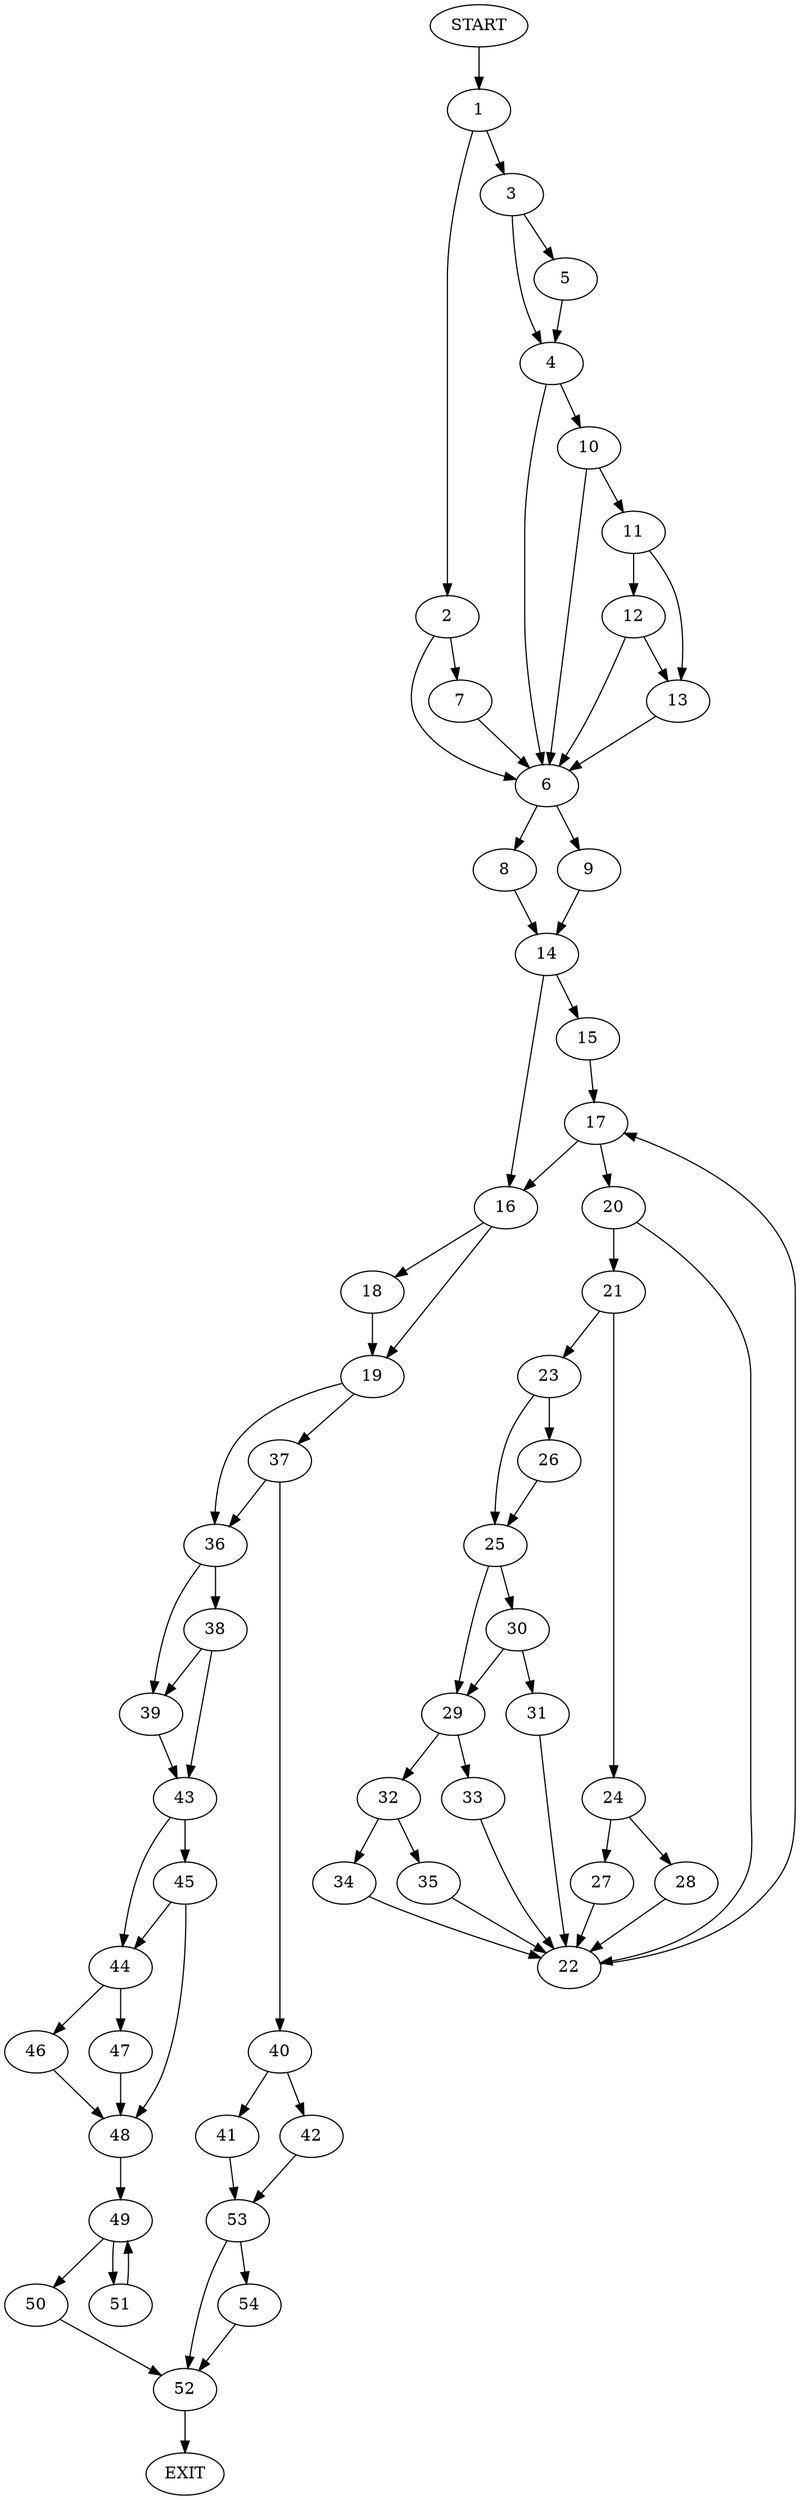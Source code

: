 digraph {
0 [label="START"]
55 [label="EXIT"]
0 -> 1
1 -> 2
1 -> 3
3 -> 4
3 -> 5
2 -> 6
2 -> 7
7 -> 6
6 -> 8
6 -> 9
5 -> 4
4 -> 6
4 -> 10
10 -> 6
10 -> 11
11 -> 12
11 -> 13
12 -> 6
12 -> 13
13 -> 6
9 -> 14
8 -> 14
14 -> 15
14 -> 16
15 -> 17
16 -> 18
16 -> 19
17 -> 16
17 -> 20
20 -> 21
20 -> 22
21 -> 23
21 -> 24
22 -> 17
23 -> 25
23 -> 26
24 -> 27
24 -> 28
28 -> 22
27 -> 22
26 -> 25
25 -> 29
25 -> 30
30 -> 29
30 -> 31
29 -> 32
29 -> 33
31 -> 22
33 -> 22
32 -> 34
32 -> 35
35 -> 22
34 -> 22
18 -> 19
19 -> 36
19 -> 37
36 -> 38
36 -> 39
37 -> 40
37 -> 36
40 -> 41
40 -> 42
39 -> 43
38 -> 43
38 -> 39
43 -> 44
43 -> 45
44 -> 46
44 -> 47
45 -> 48
45 -> 44
48 -> 49
46 -> 48
47 -> 48
49 -> 50
49 -> 51
51 -> 49
50 -> 52
52 -> 55
41 -> 53
42 -> 53
53 -> 52
53 -> 54
54 -> 52
}
